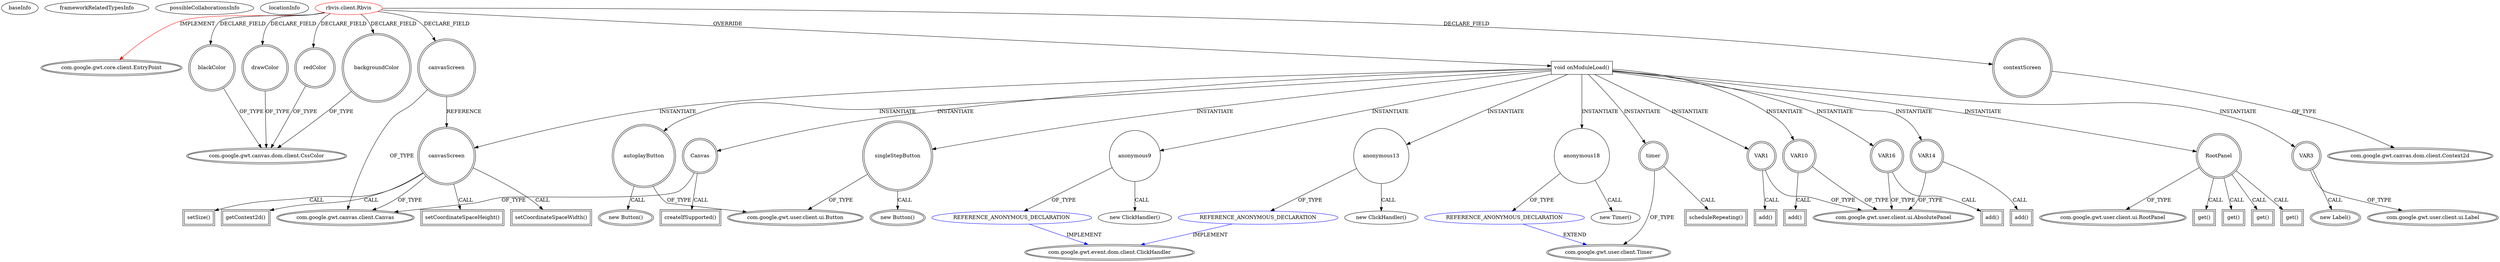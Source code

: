digraph {
baseInfo[graphId=4325,category="extension_graph",isAnonymous=false,possibleRelation=true]
frameworkRelatedTypesInfo[0="com.google.gwt.core.client.EntryPoint"]
possibleCollaborationsInfo[0="4325~OVERRIDING_METHOD_DECLARATION-INSTANTIATION-~com.google.gwt.core.client.EntryPoint ~com.google.gwt.event.dom.client.ClickHandler ~false~true",1="4325~OVERRIDING_METHOD_DECLARATION-INSTANTIATION-~com.google.gwt.core.client.EntryPoint ~com.google.gwt.user.client.Timer ~false~true"]
locationInfo[projectName="rafalrusin-rbvis",filePath="/rafalrusin-rbvis/rbvis-master/src/rbvis/client/Rbvis.java",contextSignature="Rbvis",graphId="4325"]
0[label="rbvis.client.Rbvis",vertexType="ROOT_CLIENT_CLASS_DECLARATION",isFrameworkType=false,color=red]
1[label="com.google.gwt.core.client.EntryPoint",vertexType="FRAMEWORK_INTERFACE_TYPE",isFrameworkType=true,peripheries=2]
2[label="backgroundColor",vertexType="FIELD_DECLARATION",isFrameworkType=true,peripheries=2,shape=circle]
3[label="com.google.gwt.canvas.dom.client.CssColor",vertexType="FRAMEWORK_CLASS_TYPE",isFrameworkType=true,peripheries=2]
4[label="blackColor",vertexType="FIELD_DECLARATION",isFrameworkType=true,peripheries=2,shape=circle]
6[label="canvasScreen",vertexType="FIELD_DECLARATION",isFrameworkType=true,peripheries=2,shape=circle]
7[label="com.google.gwt.canvas.client.Canvas",vertexType="FRAMEWORK_CLASS_TYPE",isFrameworkType=true,peripheries=2]
8[label="contextScreen",vertexType="FIELD_DECLARATION",isFrameworkType=true,peripheries=2,shape=circle]
9[label="com.google.gwt.canvas.dom.client.Context2d",vertexType="FRAMEWORK_CLASS_TYPE",isFrameworkType=true,peripheries=2]
10[label="drawColor",vertexType="FIELD_DECLARATION",isFrameworkType=true,peripheries=2,shape=circle]
12[label="redColor",vertexType="FIELD_DECLARATION",isFrameworkType=true,peripheries=2,shape=circle]
14[label="void onModuleLoad()",vertexType="OVERRIDING_METHOD_DECLARATION",isFrameworkType=false,shape=box]
15[label="Canvas",vertexType="VARIABLE_EXPRESION",isFrameworkType=true,peripheries=2,shape=circle]
16[label="createIfSupported()",vertexType="INSIDE_CALL",isFrameworkType=true,peripheries=2,shape=box]
18[label="VAR1",vertexType="VARIABLE_EXPRESION",isFrameworkType=true,peripheries=2,shape=circle]
20[label="com.google.gwt.user.client.ui.AbsolutePanel",vertexType="FRAMEWORK_CLASS_TYPE",isFrameworkType=true,peripheries=2]
19[label="add()",vertexType="INSIDE_CALL",isFrameworkType=true,peripheries=2,shape=box]
21[label="RootPanel",vertexType="VARIABLE_EXPRESION",isFrameworkType=true,peripheries=2,shape=circle]
23[label="com.google.gwt.user.client.ui.RootPanel",vertexType="FRAMEWORK_CLASS_TYPE",isFrameworkType=true,peripheries=2]
22[label="get()",vertexType="INSIDE_CALL",isFrameworkType=true,peripheries=2,shape=box]
25[label="VAR3",vertexType="VARIABLE_EXPRESION",isFrameworkType=true,peripheries=2,shape=circle]
26[label="com.google.gwt.user.client.ui.Label",vertexType="FRAMEWORK_CLASS_TYPE",isFrameworkType=true,peripheries=2]
24[label="new Label()",vertexType="CONSTRUCTOR_CALL",isFrameworkType=true,peripheries=2]
27[label="canvasScreen",vertexType="VARIABLE_EXPRESION",isFrameworkType=true,peripheries=2,shape=circle]
28[label="setCoordinateSpaceHeight()",vertexType="INSIDE_CALL",isFrameworkType=true,peripheries=2,shape=box]
31[label="setCoordinateSpaceWidth()",vertexType="INSIDE_CALL",isFrameworkType=true,peripheries=2,shape=box]
33[label="setSize()",vertexType="INSIDE_CALL",isFrameworkType=true,peripheries=2,shape=box]
35[label="getContext2d()",vertexType="INSIDE_CALL",isFrameworkType=true,peripheries=2,shape=box]
37[label="autoplayButton",vertexType="VARIABLE_EXPRESION",isFrameworkType=true,peripheries=2,shape=circle]
38[label="com.google.gwt.user.client.ui.Button",vertexType="FRAMEWORK_CLASS_TYPE",isFrameworkType=true,peripheries=2]
36[label="new Button()",vertexType="CONSTRUCTOR_CALL",isFrameworkType=true,peripheries=2]
40[label="anonymous9",vertexType="VARIABLE_EXPRESION",isFrameworkType=false,shape=circle]
41[label="REFERENCE_ANONYMOUS_DECLARATION",vertexType="REFERENCE_ANONYMOUS_DECLARATION",isFrameworkType=false,color=blue]
42[label="com.google.gwt.event.dom.client.ClickHandler",vertexType="FRAMEWORK_INTERFACE_TYPE",isFrameworkType=true,peripheries=2]
39[label="new ClickHandler()",vertexType="CONSTRUCTOR_CALL",isFrameworkType=false]
43[label="VAR10",vertexType="VARIABLE_EXPRESION",isFrameworkType=true,peripheries=2,shape=circle]
44[label="add()",vertexType="INSIDE_CALL",isFrameworkType=true,peripheries=2,shape=box]
47[label="get()",vertexType="INSIDE_CALL",isFrameworkType=true,peripheries=2,shape=box]
49[label="singleStepButton",vertexType="VARIABLE_EXPRESION",isFrameworkType=true,peripheries=2,shape=circle]
48[label="new Button()",vertexType="CONSTRUCTOR_CALL",isFrameworkType=true,peripheries=2]
52[label="anonymous13",vertexType="VARIABLE_EXPRESION",isFrameworkType=false,shape=circle]
53[label="REFERENCE_ANONYMOUS_DECLARATION",vertexType="REFERENCE_ANONYMOUS_DECLARATION",isFrameworkType=false,color=blue]
51[label="new ClickHandler()",vertexType="CONSTRUCTOR_CALL",isFrameworkType=false]
55[label="VAR14",vertexType="VARIABLE_EXPRESION",isFrameworkType=true,peripheries=2,shape=circle]
56[label="add()",vertexType="INSIDE_CALL",isFrameworkType=true,peripheries=2,shape=box]
59[label="get()",vertexType="INSIDE_CALL",isFrameworkType=true,peripheries=2,shape=box]
60[label="VAR16",vertexType="VARIABLE_EXPRESION",isFrameworkType=true,peripheries=2,shape=circle]
61[label="add()",vertexType="INSIDE_CALL",isFrameworkType=true,peripheries=2,shape=box]
64[label="get()",vertexType="INSIDE_CALL",isFrameworkType=true,peripheries=2,shape=box]
66[label="anonymous18",vertexType="VARIABLE_EXPRESION",isFrameworkType=false,shape=circle]
67[label="REFERENCE_ANONYMOUS_DECLARATION",vertexType="REFERENCE_ANONYMOUS_DECLARATION",isFrameworkType=false,color=blue]
68[label="com.google.gwt.user.client.Timer",vertexType="FRAMEWORK_CLASS_TYPE",isFrameworkType=true,peripheries=2]
65[label="new Timer()",vertexType="CONSTRUCTOR_CALL",isFrameworkType=false]
69[label="timer",vertexType="VARIABLE_EXPRESION",isFrameworkType=true,peripheries=2,shape=circle]
70[label="scheduleRepeating()",vertexType="INSIDE_CALL",isFrameworkType=true,peripheries=2,shape=box]
0->1[label="IMPLEMENT",color=red]
0->2[label="DECLARE_FIELD"]
2->3[label="OF_TYPE"]
0->4[label="DECLARE_FIELD"]
4->3[label="OF_TYPE"]
0->6[label="DECLARE_FIELD"]
6->7[label="OF_TYPE"]
0->8[label="DECLARE_FIELD"]
8->9[label="OF_TYPE"]
0->10[label="DECLARE_FIELD"]
10->3[label="OF_TYPE"]
0->12[label="DECLARE_FIELD"]
12->3[label="OF_TYPE"]
0->14[label="OVERRIDE"]
14->15[label="INSTANTIATE"]
15->7[label="OF_TYPE"]
15->16[label="CALL"]
14->18[label="INSTANTIATE"]
18->20[label="OF_TYPE"]
18->19[label="CALL"]
14->21[label="INSTANTIATE"]
21->23[label="OF_TYPE"]
21->22[label="CALL"]
14->25[label="INSTANTIATE"]
25->26[label="OF_TYPE"]
25->24[label="CALL"]
14->27[label="INSTANTIATE"]
6->27[label="REFERENCE"]
27->7[label="OF_TYPE"]
27->28[label="CALL"]
27->31[label="CALL"]
27->33[label="CALL"]
27->35[label="CALL"]
14->37[label="INSTANTIATE"]
37->38[label="OF_TYPE"]
37->36[label="CALL"]
14->40[label="INSTANTIATE"]
41->42[label="IMPLEMENT",color=blue]
40->41[label="OF_TYPE"]
40->39[label="CALL"]
14->43[label="INSTANTIATE"]
43->20[label="OF_TYPE"]
43->44[label="CALL"]
21->47[label="CALL"]
14->49[label="INSTANTIATE"]
49->38[label="OF_TYPE"]
49->48[label="CALL"]
14->52[label="INSTANTIATE"]
53->42[label="IMPLEMENT",color=blue]
52->53[label="OF_TYPE"]
52->51[label="CALL"]
14->55[label="INSTANTIATE"]
55->20[label="OF_TYPE"]
55->56[label="CALL"]
21->59[label="CALL"]
14->60[label="INSTANTIATE"]
60->20[label="OF_TYPE"]
60->61[label="CALL"]
21->64[label="CALL"]
14->66[label="INSTANTIATE"]
67->68[label="EXTEND",color=blue]
66->67[label="OF_TYPE"]
66->65[label="CALL"]
14->69[label="INSTANTIATE"]
69->68[label="OF_TYPE"]
69->70[label="CALL"]
}
